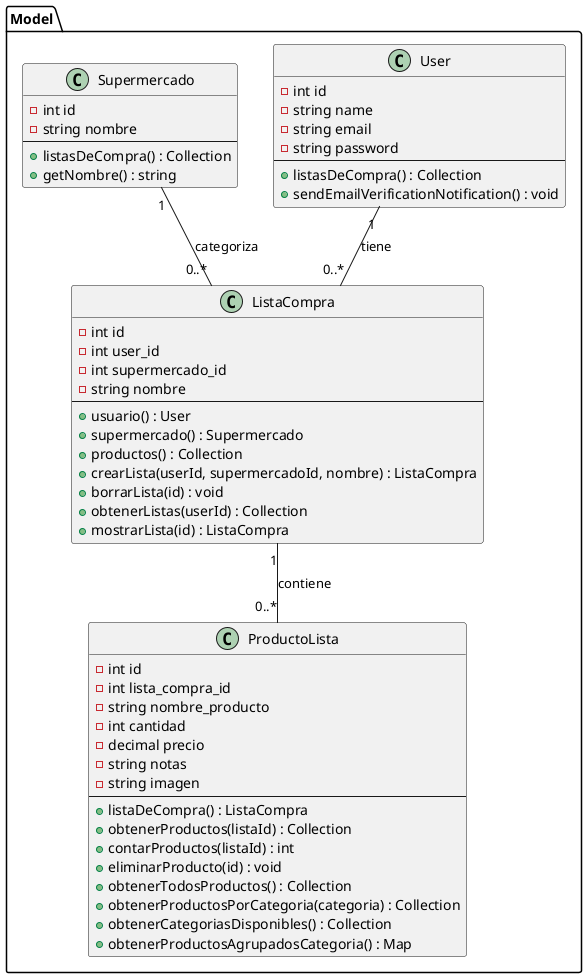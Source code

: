 @startuml modelo
' ===========================
' Diagrama de Clases - MODELO
' ===========================

package "Model" {

  class User {
    -int id
    -string name
    -string email
    -string password
    --
    +listasDeCompra() : Collection
    +sendEmailVerificationNotification() : void
  }

  class Supermercado {
    -int id
    -string nombre
    --
    +listasDeCompra() : Collection
    +getNombre() : string
  }

  class ListaCompra {
    -int id
    -int user_id
    -int supermercado_id
    -string nombre
    --
    +usuario() : User
    +supermercado() : Supermercado
    +productos() : Collection
    +crearLista(userId, supermercadoId, nombre) : ListaCompra
    +borrarLista(id) : void
    +obtenerListas(userId) : Collection
    +mostrarLista(id) : ListaCompra
  }

  class ProductoLista {
    -int id
    -int lista_compra_id
    -string nombre_producto
    -int cantidad
    -decimal precio
    -string notas
    -string imagen
    --
    +listaDeCompra() : ListaCompra
    +obtenerProductos(listaId) : Collection
    +contarProductos(listaId) : int
    +eliminarProducto(id) : void
    +obtenerTodosProductos() : Collection
    +obtenerProductosPorCategoria(categoria) : Collection
    +obtenerCategoriasDisponibles() : Collection
    +obtenerProductosAgrupadosCategoria() : Map
  }

  ' Relaciones
  User          "1" -- "0..*" ListaCompra      : tiene
  Supermercado  "1" -- "0..*" ListaCompra      : categoriza
  ListaCompra   "1" -- "0..*" ProductoLista    : contiene

}
@enduml

@startuml controlador
' ==============================
' Diagrama de Clases - CONTROLADOR
' ==============================

package "Controller" {

  abstract class Controller

  package "Auth" {
    class RegisterController {
      #authService
      +register(request : Request) : Response
    }

    class LoginController {
      +login(request : Request) : Response
      +destroy(request : Request) : Response
    }
  }

  class Supermercado_Controller {
    +showSupermercados() : Collection
  }

  class ListaCompra_Controller {
    -int user_id
    --
    +showListView() : View
    +create(request : Request) : Response
    +getListas() : Collection
    +contarProductos(id : int) : int
    +borrarLista(id : int) : Response
    +mostrarLista(id : int) : View
  }

  class ProductoLista_Controller {
    +eliminarProducto(id : int) : Response
    +mostrarProductos() : Collection
    +obtenerCategorias() : Collection
    +obtenerPorCategoria(request : Request) : Collection
    +guardarProducto(request : Request) : Response
  }

  Controller <|-- RegisterController
  Controller <|-- LoginController
  Controller <|-- ListaCompra_Controller
  Controller <|-- ProductoLista_Controller
  Controller <|-- Supermercado_Controller
}

@enduml

@startuml vistas
' ==============================
' Diagrama de Paquetes - VISTAS (Vertical)
' ==============================

top to bottom direction

package "views" {
  ' Aquí se agrupan todas las plantillas Blade (layouts, listas, productos, auth, etc.)
  folder "layouts" {
    [app.blade.php]
  }
  folder "components" {
    [header.blade.php]
    [footer.blade.php]
  }
  [crear_listas.blade.php]
  [index.blade.php]
  [listas.blade.php]
  [productos.blade.php]
  [register.blade.php]
  [login.blade.php]
}

' [crear_listas.blade.php] ..> [app.blade.php] : usa
' [index.blade.php] ..> [app.blade.php] : usa
' [listas.blade.php] ..> [app.blade.php] : usa
' [productos.blade.php] ..> [app.blade.php] : usa
' [register.blade.php] ..> [app.blade.php] : usa
' [login.blade.php] ..> [app.blade.php] : usa

[app.blade.php] <.. [crear_listas.blade.php] : usa
[app.blade.php] <.. [index.blade.php] : usa
[app.blade.php] <.. [listas.blade.php] : usa
[app.blade.php] <.. [productos.blade.php] : usa
[app.blade.php] <.. [register.blade.php] : usa
[app.blade.php] <.. [login.blade.php] : usa

' [app.blade.php] ..> [header.blade.php] : incluye
' [app.blade.php] ..> [footer.blade.php] : incluye

[header.blade.php] <.. [app.blade.php] : incluye
[footer.blade.php] <.. [app.blade.php] : incluye

@enduml

@startuml Completo

' ==========================================
' Diagrama de Clases Completo con Relaciones Entre Paquetes
' ==========================================

' ==========================================
' Paquete: Modelo
' ==========================================

top to bottom direction

package "Modelo" {

  class User {
    +int id
    +string name
    +string email
    +string password
    --
    +listasDeCompra() : Collection
    +sendEmailVerificationNotification() : void
  }

  class Supermercado {
    +int id
    +string nombre
    --
    +listasDeCompra() : Collection
    +getNombre() : string
  }

  class ListaCompra {
    +int id
    +int user_id
    +int supermercado_id
    +string nombre
    --
    +usuario() : User
    +supermercado() : Supermercado
    +productos() : Collection
    +crearLista(userId, supermercadoId, nombre) : ListaCompra
    +borrarLista(id) : void
    +obtenerListas(userId) : Collection
    +mostrarLista(id) : ListaCompra
  }

  class ProductoLista {
    +int id
    +int lista_compra_id
    +string nombre_producto
    +int cantidad
    +decimal precio
    +string notas
    +string imagen
    --
    +listaDeCompra() : ListaCompra
    +obtenerProductos(listaId) : Collection
    +contarProductos(listaId) : int
    +eliminarProducto(id) : void
    +obtenerTodosProductos() : Collection
    +obtenerProductosPorCategoria(categoria) : Collection
    +obtenerCategoriasDisponibles() : Collection
    +obtenerProductosAgrupadosCategoria() : Map
  }

  ' Relaciones entre modelos
  User          "1" -- "0..*" ListaCompra      : tiene
  Supermercado  "1" -- "0..*" ListaCompra      : categoriza
  ListaCompra   "1" -- "0..*" ProductoLista    : contiene

}

' ==========================================
' Paquete: Controlador
' ==========================================
package "Controlador" {

  abstract class Controller

  class Supermercado_Controller {
    +showSupermercados() : Collection
  }

  package "Auth" {
    class RegisterController {
      +register(request : Request) : Response
    }

    class LoginController {
      +login(request : Request) : Response
      +destroy(request : Request) : Response
    }
  }

  class ListaCompra_Controller {
    -int user_id
    --
    +showListView() : View
    +create(request : Request) : Response
    +getListas() : Collection
    +contarProductos(id : int) : int
    +borrarLista(id : int) : Response
    +mostrarLista(id : int) : View
  }

  class ProductoLista_Controller {
    +eliminarProducto(id : int) : Response
    +mostrarProductos() : Collection
    +obtenerCategorias() : Collection
    +obtenerPorCategoria(request : Request) : Collection
    +guardarProducto(request : Request) : Response
  }

  ' Herencia: los controladores extienden de Controller
  RegisterController    --|> Controller
  LoginController       --|> Controller
  ListaCompra_Controller --|> Controller
  ProductoLista_Controller --|> Controller
  Supermercado_Controller --|> Controller

}

' Relaciones entre Controladores y Modelos
RegisterController        ..> User              : utiliza
LoginController           ..> User              : utiliza
ListaCompra_Controller     ..> ListaCompra       : utiliza
ListaCompra_Controller     ..> User              : utiliza
ListaCompra_Controller     ..> Supermercado      : utiliza
ListaCompra_Controller     ..> ProductoLista     : utiliza
ProductoLista_Controller   ..> ProductoLista     : utiliza
ProductoLista_Controller   ..> ListaCompra       : utiliza
Supermercado_Controller   ..> Supermercado      : utiliza

' ==========================================
' Paquete: Vistas
' ==========================================
package "Vistas" {
  component Vistas as vi {

  }
}

' Relaciones entre Vistas y Controladores
vi ..> ListaCompra_Controller   : invoca
vi ..> ListaCompra_Controller   : invoca
vi ..> LoginController         : invoca
vi ..> RegisterController      : invoca
vi ..> ProductoLista_Controller : invoca
vi ..> Supermercado_Controller : invoca
@enduml